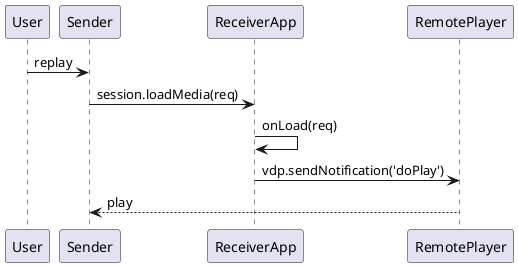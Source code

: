 @startuml
User -> Sender: replay
Sender-> ReceiverApp: session.loadMedia(req)
ReceiverApp->ReceiverApp: onLoad(req)
ReceiverApp -> RemotePlayer: vdp.sendNotification('doPlay')
RemotePlayer --> Sender: play
@enduml